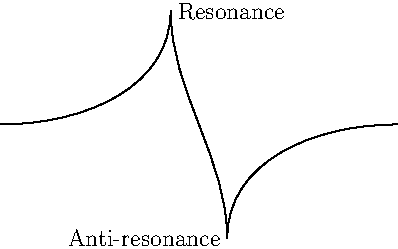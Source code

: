 unitsize(10mm);
draw( (0,0){right}..{up}(3,2){down}..
      {down}(4,-2){up}..{right}(7,0) );
draw( "Resonance" , align=E, (3,2) );
draw( "Anti-resonance" , align=W, (4,-2) );
